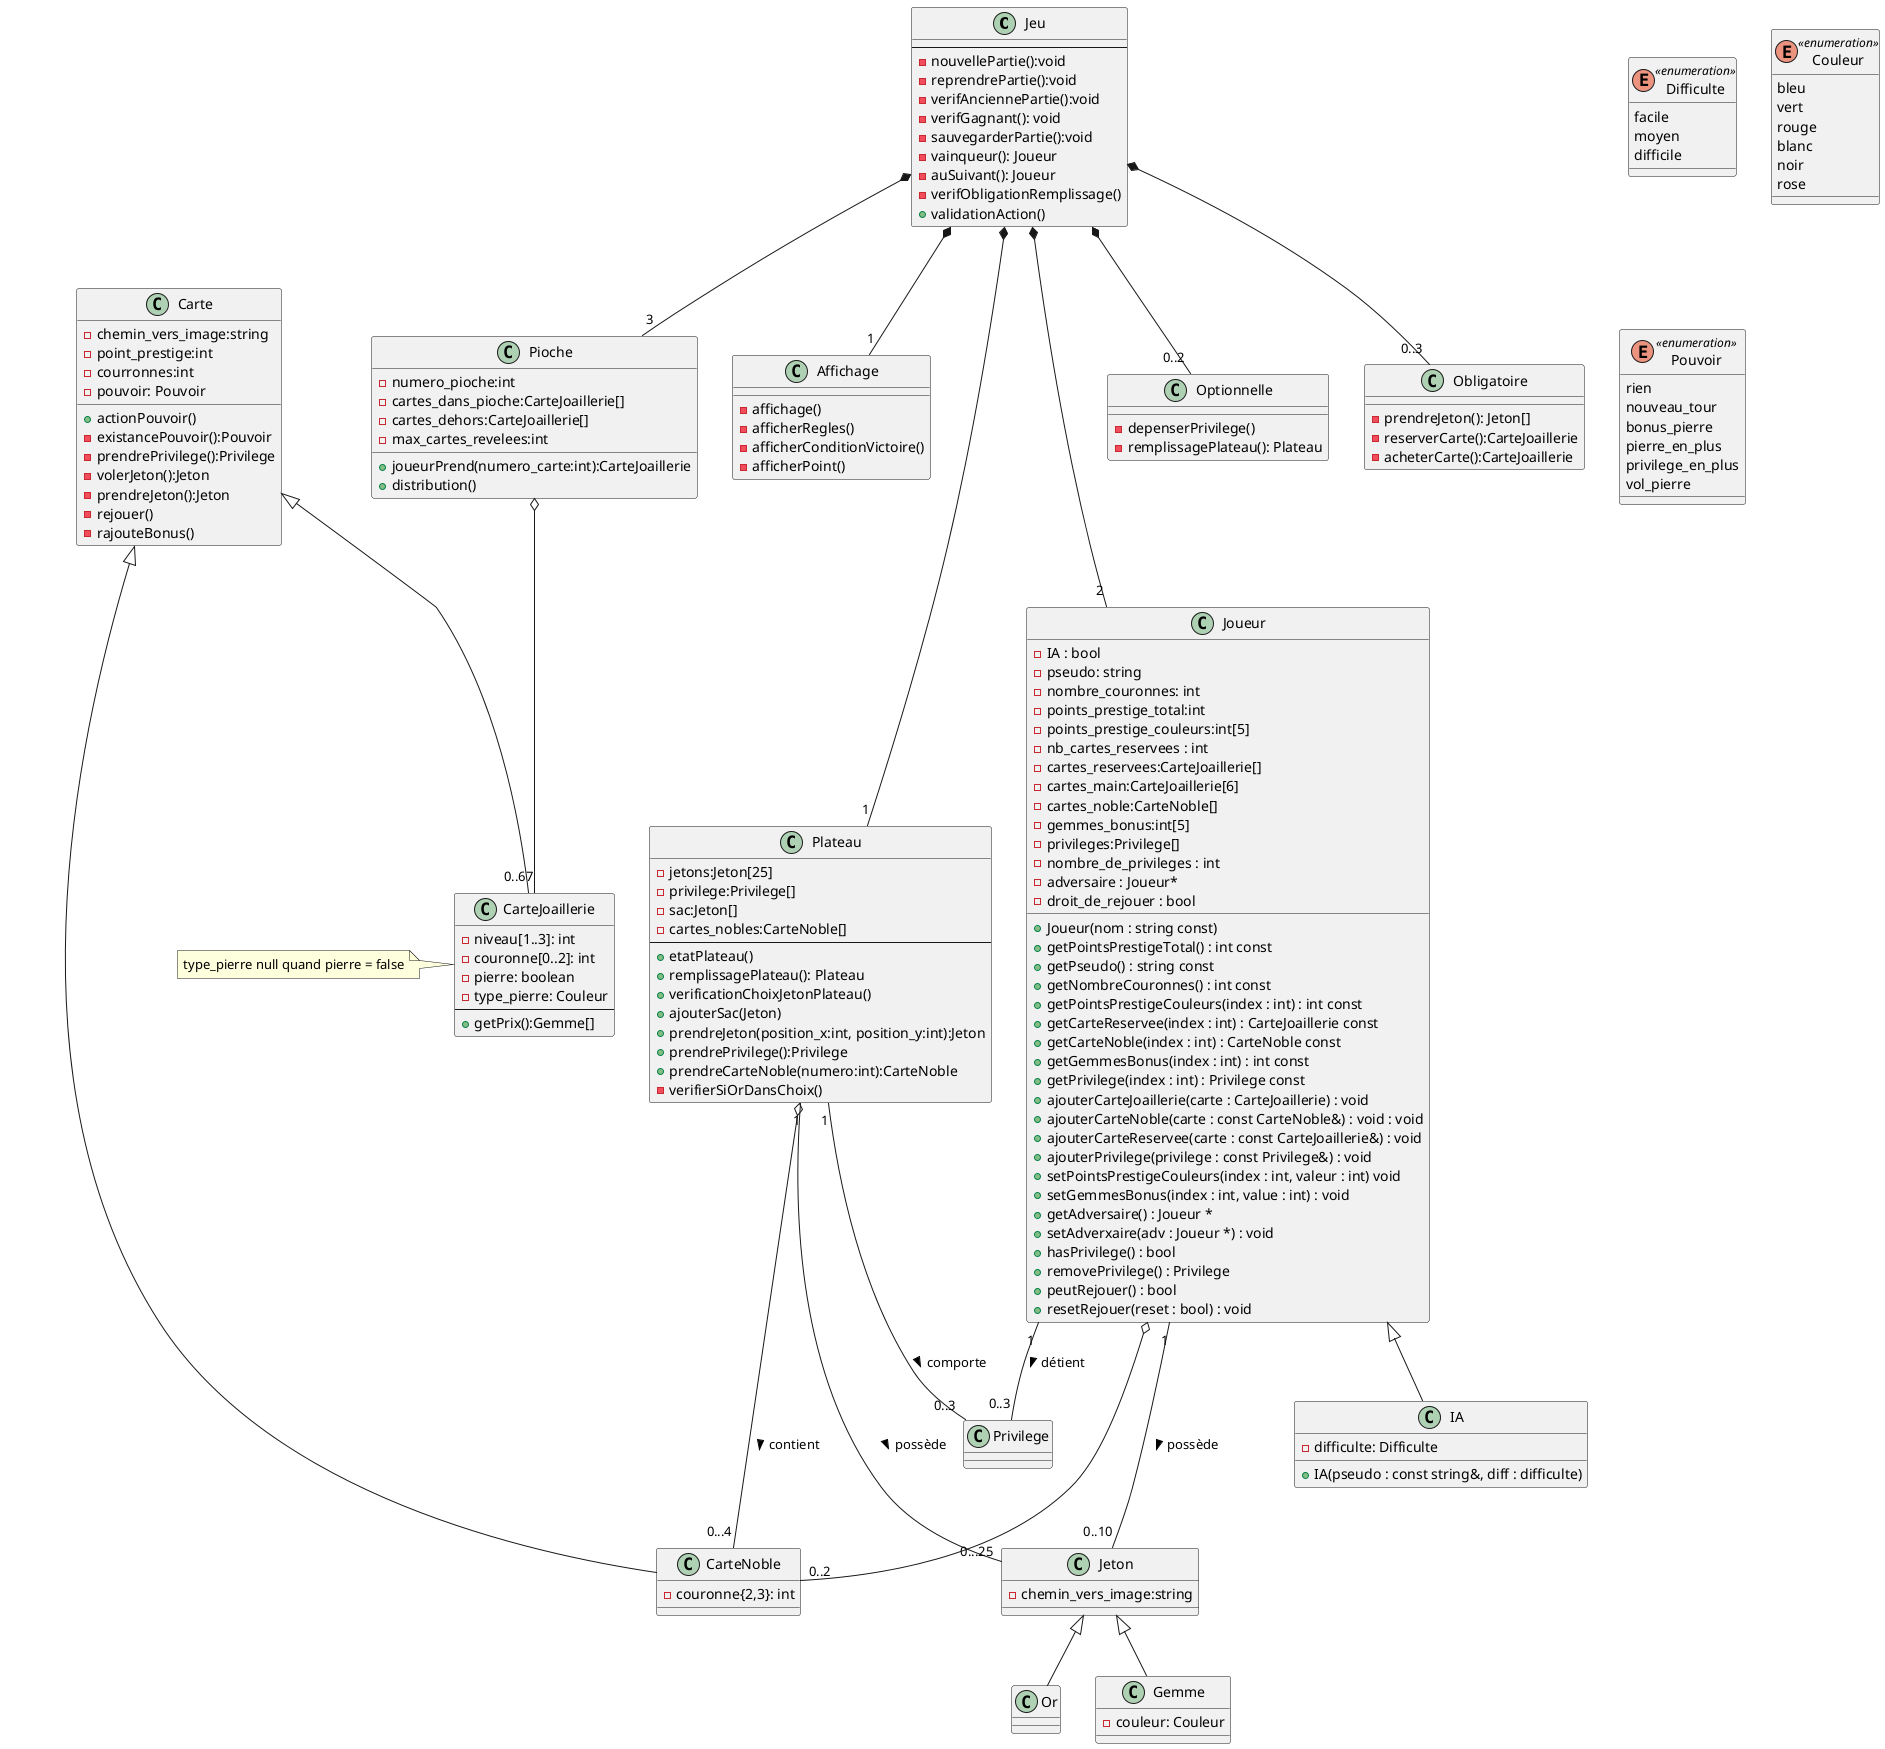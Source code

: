 @startuml

class Jeu {
--
- nouvellePartie():void
- reprendrePartie():void
- verifAnciennePartie():void
- verifGagnant(): void
- sauvegarderPartie():void
- vainqueur(): Joueur
- auSuivant(): Joueur
- verifObligationRemplissage()
+ validationAction()
}

Class Affichage{
- affichage()
- afficherRegles()
- afficherConditionVictoire()
- afficherPoint()
}


class Plateau {
- jetons:Jeton[25]
- privilege:Privilege[]
- sac:Jeton[]
- cartes_nobles:CarteNoble[]
--
+ etatPlateau()
+ remplissagePlateau(): Plateau
+ verificationChoixJetonPlateau()
+ ajouterSac(Jeton)
+ prendreJeton(position_x:int, position_y:int):Jeton
+ prendrePrivilege():Privilege
+ prendreCarteNoble(numero:int):CarteNoble
- verifierSiOrDansChoix()
}



class Joueur {
- IA : bool
- pseudo: string
- nombre_couronnes: int
- points_prestige_total:int
- points_prestige_couleurs:int[5]
- nb_cartes_reservees : int
- cartes_reservees:CarteJoaillerie[]
- cartes_main:CarteJoaillerie[6]
- cartes_noble:CarteNoble[]
- gemmes_bonus:int[5]
- privileges:Privilege[]
- nombre_de_privileges : int
- adversaire : Joueur*
- droit_de_rejouer : bool

+ Joueur(nom : string const)
+ getPointsPrestigeTotal() : int const
+ getPseudo() : string const
+ getNombreCouronnes() : int const
+ getPointsPrestigeCouleurs(index : int) : int const
+ getCarteReservee(index : int) : CarteJoaillerie const
+ getCarteNoble(index : int) : CarteNoble const
+ getGemmesBonus(index : int) : int const
+ getPrivilege(index : int) : Privilege const
+ ajouterCarteJoaillerie(carte : CarteJoaillerie) : void
+ ajouterCarteNoble(carte : const CarteNoble&) : void : void
+ ajouterCarteReservee(carte : const CarteJoaillerie&) : void
+ ajouterPrivilege(privilege : const Privilege&) : void
+ setPointsPrestigeCouleurs(index : int, valeur : int) void
+ setGemmesBonus(index : int, value : int) : void
+ getAdversaire() : Joueur *
+ setAdverxaire(adv : Joueur *) : void
+ hasPrivilege() : bool
+ removePrivilege() : Privilege
+ peutRejouer() : bool
+ resetRejouer(reset : bool) : void
}

class IA {
- difficulte: Difficulte
+ IA(pseudo : const string&, diff : difficulte)
}

enum Difficulte <<enumeration>> {
 facile
 moyen
 difficile
}

class Jeton {
- chemin_vers_image:string
}
class Privilege {
}
class Or {
}
class Gemme {
-couleur: Couleur
}
enum Couleur <<enumeration>> {
 bleu
 vert
 rouge
 blanc
 noir
 rose
}


class Pioche{
- numero_pioche:int
- cartes_dans_pioche:CarteJoaillerie[]
- cartes_dehors:CarteJoaillerie[]
- max_cartes_revelees:int
+ joueurPrend(numero_carte:int):CarteJoaillerie
+ distribution()
}
class Carte {
- chemin_vers_image:string
- point_prestige:int
- courronnes:int
- pouvoir: Pouvoir
+ actionPouvoir()
- existancePouvoir():Pouvoir
- prendrePrivilege():Privilege
- volerJeton():Jeton
- prendreJeton():Jeton
- rejouer()
- rajouteBonus()
}

class CarteNoble {
-couronne{2,3}: int
}

class CarteJoaillerie {
-niveau[1..3]: int
-couronne[0..2]: int
-pierre: boolean
-type_pierre: Couleur
--
+ getPrix():Gemme[]
}
note left: type_pierre null quand pierre = false


enum Pouvoir <<enumeration>> {
 rien
 nouveau_tour
 bonus_pierre
 pierre_en_plus
 privilege_en_plus
 vol_pierre
}


class Optionnelle {
- depenserPrivilege()
- remplissagePlateau(): Plateau
}

class Obligatoire {
- prendreJeton(): Jeton[]
- reserverCarte():CarteJoaillerie
- acheterCarte():CarteJoaillerie
}


Joueur <|-- IA

Jeu *--- "1" Plateau
Jeu *-- "2" Joueur
Jeu *-- "3" Pioche
Jeu *--"1" Affichage
Jeu *--"0..2" Optionnelle
Jeu *--"0..3" Obligatoire

Plateau "1" --- "0...25" Jeton: possède >
Plateau "1"--"0..3" Privilege: comporte >
Plateau o---"0...4" CarteNoble: contient >
'Plateau "1"-"3" Pioche

Pioche o--"0..67" CarteJoaillerie

Jeton <|-- Or
Jeton <|-- Gemme

Joueur "1" -- "0..3" Privilege: détient >
Joueur "1" --- "0..10" Jeton: possède >
Joueur o--"0..2" CarteNoble

Carte <|-- CarteNoble
Carte <|-- CarteJoaillerie
'(CarteJoaillerie, Pierre) .. AchatCarte






@enduml
